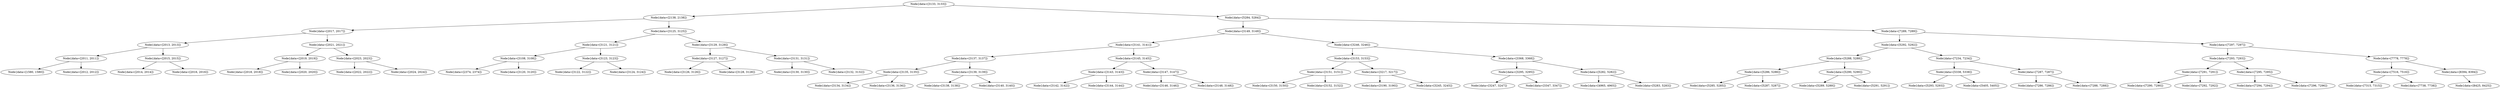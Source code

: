 digraph G{
2123694058 [label="Node{data=[3133, 3133]}"]
2123694058 -> 1670496521
1670496521 [label="Node{data=[2138, 2138]}"]
1670496521 -> 943929348
943929348 [label="Node{data=[2017, 2017]}"]
943929348 -> 1655786166
1655786166 [label="Node{data=[2013, 2013]}"]
1655786166 -> 990089893
990089893 [label="Node{data=[2011, 2011]}"]
990089893 -> 1459062085
1459062085 [label="Node{data=[1580, 1580]}"]
990089893 -> 2010453127
2010453127 [label="Node{data=[2012, 2012]}"]
1655786166 -> 525931569
525931569 [label="Node{data=[2015, 2015]}"]
525931569 -> 954739653
954739653 [label="Node{data=[2014, 2014]}"]
525931569 -> 1390365744
1390365744 [label="Node{data=[2016, 2016]}"]
943929348 -> 233905088
233905088 [label="Node{data=[2021, 2021]}"]
233905088 -> 1516142291
1516142291 [label="Node{data=[2019, 2019]}"]
1516142291 -> 588365918
588365918 [label="Node{data=[2018, 2018]}"]
1516142291 -> 185050816
185050816 [label="Node{data=[2020, 2020]}"]
233905088 -> 246256507
246256507 [label="Node{data=[2023, 2023]}"]
246256507 -> 665635995
665635995 [label="Node{data=[2022, 2022]}"]
246256507 -> 177400576
177400576 [label="Node{data=[2024, 2024]}"]
1670496521 -> 1016429876
1016429876 [label="Node{data=[3125, 3125]}"]
1016429876 -> 1581320086
1581320086 [label="Node{data=[3121, 3121]}"]
1581320086 -> 533250257
533250257 [label="Node{data=[3108, 3108]}"]
533250257 -> 44036803
44036803 [label="Node{data=[2374, 2374]}"]
533250257 -> 359945081
359945081 [label="Node{data=[3120, 3120]}"]
1581320086 -> 1138723830
1138723830 [label="Node{data=[3123, 3123]}"]
1138723830 -> 449316116
449316116 [label="Node{data=[3122, 3122]}"]
1138723830 -> 1732048228
1732048228 [label="Node{data=[3124, 3124]}"]
1016429876 -> 1357155681
1357155681 [label="Node{data=[3129, 3129]}"]
1357155681 -> 1876638896
1876638896 [label="Node{data=[3127, 3127]}"]
1876638896 -> 903963898
903963898 [label="Node{data=[3126, 3126]}"]
1876638896 -> 905322743
905322743 [label="Node{data=[3128, 3128]}"]
1357155681 -> 1091386541
1091386541 [label="Node{data=[3131, 3131]}"]
1091386541 -> 1996859008
1996859008 [label="Node{data=[3130, 3130]}"]
1091386541 -> 1241369134
1241369134 [label="Node{data=[3132, 3132]}"]
2123694058 -> 1292417662
1292417662 [label="Node{data=[5284, 5284]}"]
1292417662 -> 1699225382
1699225382 [label="Node{data=[3149, 3149]}"]
1699225382 -> 1067680937
1067680937 [label="Node{data=[3141, 3141]}"]
1067680937 -> 405308873
405308873 [label="Node{data=[3137, 3137]}"]
405308873 -> 276498424
276498424 [label="Node{data=[3135, 3135]}"]
276498424 -> 904895486
904895486 [label="Node{data=[3134, 3134]}"]
276498424 -> 382392102
382392102 [label="Node{data=[3136, 3136]}"]
405308873 -> 1242566395
1242566395 [label="Node{data=[3139, 3139]}"]
1242566395 -> 43811974
43811974 [label="Node{data=[3138, 3138]}"]
1242566395 -> 1273352000
1273352000 [label="Node{data=[3140, 3140]}"]
1067680937 -> 190202621
190202621 [label="Node{data=[3145, 3145]}"]
190202621 -> 1107030714
1107030714 [label="Node{data=[3143, 3143]}"]
1107030714 -> 656795319
656795319 [label="Node{data=[3142, 3142]}"]
1107030714 -> 1113563868
1113563868 [label="Node{data=[3144, 3144]}"]
190202621 -> 2074558912
2074558912 [label="Node{data=[3147, 3147]}"]
2074558912 -> 1708593708
1708593708 [label="Node{data=[3146, 3146]}"]
2074558912 -> 1833910399
1833910399 [label="Node{data=[3148, 3148]}"]
1699225382 -> 1387873864
1387873864 [label="Node{data=[3246, 3246]}"]
1387873864 -> 332510366
332510366 [label="Node{data=[3153, 3153]}"]
332510366 -> 1321894586
1321894586 [label="Node{data=[3151, 3151]}"]
1321894586 -> 1502707620
1502707620 [label="Node{data=[3150, 3150]}"]
1321894586 -> 1090714072
1090714072 [label="Node{data=[3152, 3152]}"]
332510366 -> 1609154594
1609154594 [label="Node{data=[3217, 3217]}"]
1609154594 -> 1160533559
1160533559 [label="Node{data=[3190, 3190]}"]
1609154594 -> 395476329
395476329 [label="Node{data=[3245, 3245]}"]
1387873864 -> 1091078778
1091078778 [label="Node{data=[3368, 3368]}"]
1091078778 -> 1349630633
1349630633 [label="Node{data=[3295, 3295]}"]
1349630633 -> 2001458046
2001458046 [label="Node{data=[3247, 3247]}"]
1349630633 -> 1941344715
1941344715 [label="Node{data=[3347, 3347]}"]
1091078778 -> 1994952349
1994952349 [label="Node{data=[5282, 5282]}"]
1994952349 -> 722585115
722585115 [label="Node{data=[4965, 4965]}"]
1994952349 -> 48767012
48767012 [label="Node{data=[5283, 5283]}"]
1292417662 -> 1167573371
1167573371 [label="Node{data=[7289, 7289]}"]
1167573371 -> 2008621874
2008621874 [label="Node{data=[5292, 5292]}"]
2008621874 -> 1388122816
1388122816 [label="Node{data=[5288, 5288]}"]
1388122816 -> 295170483
295170483 [label="Node{data=[5286, 5286]}"]
295170483 -> 1785751267
1785751267 [label="Node{data=[5285, 5285]}"]
295170483 -> 1416521772
1416521772 [label="Node{data=[5287, 5287]}"]
1388122816 -> 1862228851
1862228851 [label="Node{data=[5290, 5290]}"]
1862228851 -> 1087059318
1087059318 [label="Node{data=[5289, 5289]}"]
1862228851 -> 702878962
702878962 [label="Node{data=[5291, 5291]}"]
2008621874 -> 250423018
250423018 [label="Node{data=[7234, 7234]}"]
250423018 -> 450744455
450744455 [label="Node{data=[5338, 5338]}"]
450744455 -> 52700719
52700719 [label="Node{data=[5293, 5293]}"]
450744455 -> 48750653
48750653 [label="Node{data=[5405, 5405]}"]
250423018 -> 1708809469
1708809469 [label="Node{data=[7287, 7287]}"]
1708809469 -> 301457705
301457705 [label="Node{data=[7286, 7286]}"]
1708809469 -> 868264038
868264038 [label="Node{data=[7288, 7288]}"]
1167573371 -> 245055531
245055531 [label="Node{data=[7297, 7297]}"]
245055531 -> 957470897
957470897 [label="Node{data=[7293, 7293]}"]
957470897 -> 390170643
390170643 [label="Node{data=[7291, 7291]}"]
390170643 -> 569671941
569671941 [label="Node{data=[7290, 7290]}"]
390170643 -> 1966741256
1966741256 [label="Node{data=[7292, 7292]}"]
957470897 -> 1113165134
1113165134 [label="Node{data=[7295, 7295]}"]
1113165134 -> 1505989638
1505989638 [label="Node{data=[7294, 7294]}"]
1113165134 -> 1547360914
1547360914 [label="Node{data=[7296, 7296]}"]
245055531 -> 2040337482
2040337482 [label="Node{data=[7778, 7778]}"]
2040337482 -> 1998636490
1998636490 [label="Node{data=[7516, 7516]}"]
1998636490 -> 847645836
847645836 [label="Node{data=[7315, 7315]}"]
1998636490 -> 945995268
945995268 [label="Node{data=[7738, 7738]}"]
2040337482 -> 692900358
692900358 [label="Node{data=[8394, 8394]}"]
692900358 -> 1479761008
1479761008 [label="Node{data=[8425, 8425]}"]
}
